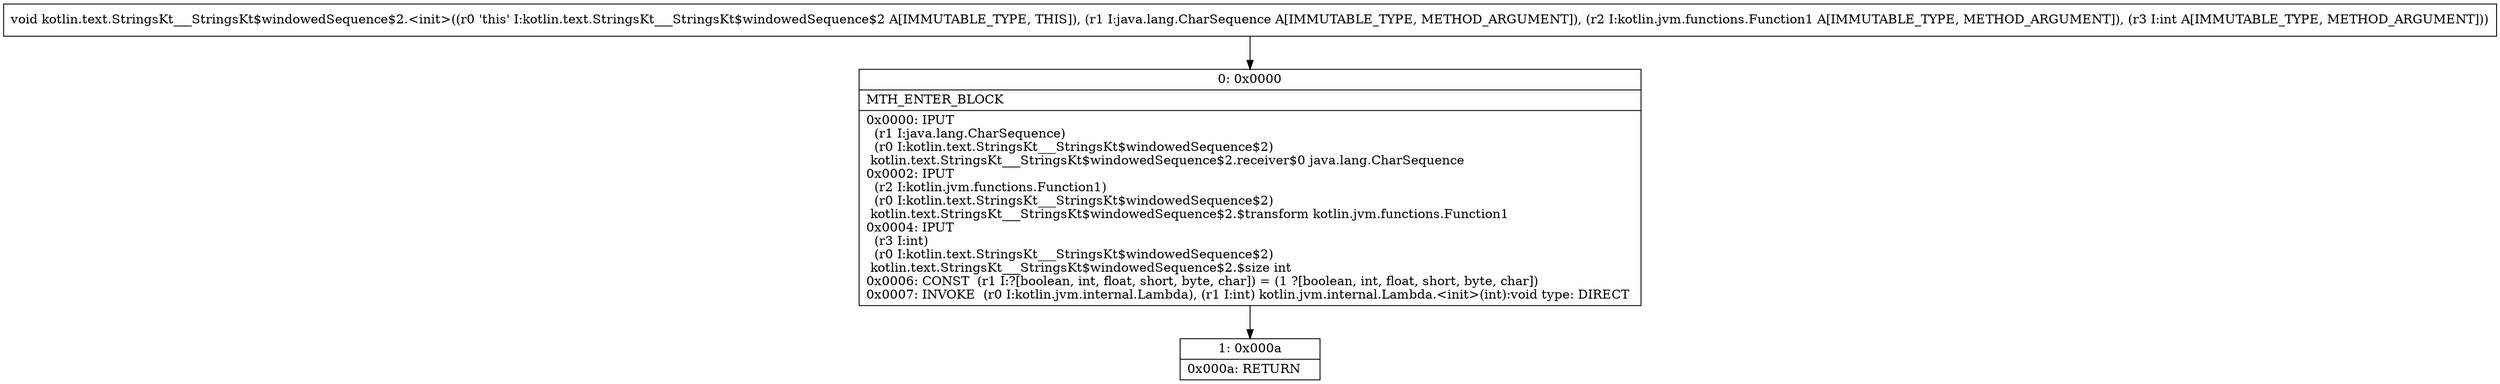 digraph "CFG forkotlin.text.StringsKt___StringsKt$windowedSequence$2.\<init\>(Ljava\/lang\/CharSequence;Lkotlin\/jvm\/functions\/Function1;I)V" {
Node_0 [shape=record,label="{0\:\ 0x0000|MTH_ENTER_BLOCK\l|0x0000: IPUT  \l  (r1 I:java.lang.CharSequence)\l  (r0 I:kotlin.text.StringsKt___StringsKt$windowedSequence$2)\l kotlin.text.StringsKt___StringsKt$windowedSequence$2.receiver$0 java.lang.CharSequence \l0x0002: IPUT  \l  (r2 I:kotlin.jvm.functions.Function1)\l  (r0 I:kotlin.text.StringsKt___StringsKt$windowedSequence$2)\l kotlin.text.StringsKt___StringsKt$windowedSequence$2.$transform kotlin.jvm.functions.Function1 \l0x0004: IPUT  \l  (r3 I:int)\l  (r0 I:kotlin.text.StringsKt___StringsKt$windowedSequence$2)\l kotlin.text.StringsKt___StringsKt$windowedSequence$2.$size int \l0x0006: CONST  (r1 I:?[boolean, int, float, short, byte, char]) = (1 ?[boolean, int, float, short, byte, char]) \l0x0007: INVOKE  (r0 I:kotlin.jvm.internal.Lambda), (r1 I:int) kotlin.jvm.internal.Lambda.\<init\>(int):void type: DIRECT \l}"];
Node_1 [shape=record,label="{1\:\ 0x000a|0x000a: RETURN   \l}"];
MethodNode[shape=record,label="{void kotlin.text.StringsKt___StringsKt$windowedSequence$2.\<init\>((r0 'this' I:kotlin.text.StringsKt___StringsKt$windowedSequence$2 A[IMMUTABLE_TYPE, THIS]), (r1 I:java.lang.CharSequence A[IMMUTABLE_TYPE, METHOD_ARGUMENT]), (r2 I:kotlin.jvm.functions.Function1 A[IMMUTABLE_TYPE, METHOD_ARGUMENT]), (r3 I:int A[IMMUTABLE_TYPE, METHOD_ARGUMENT])) }"];
MethodNode -> Node_0;
Node_0 -> Node_1;
}

